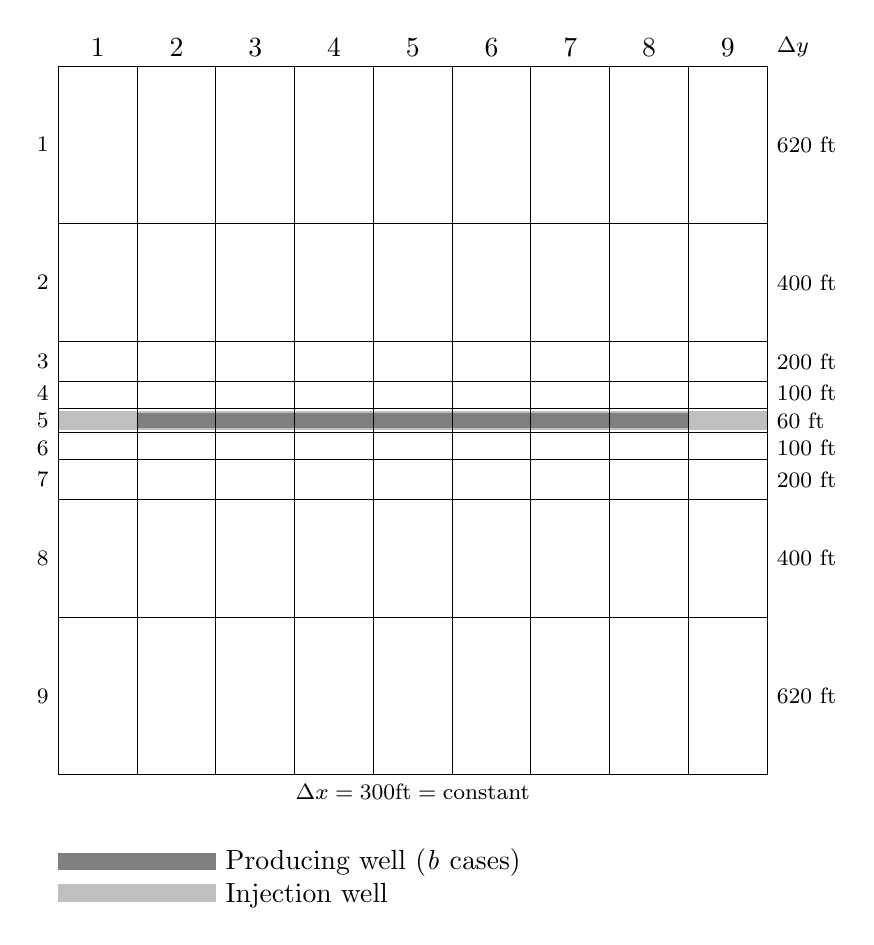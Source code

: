 % -*- root: ../../eclipse-data.tex -*-

\begin{tikzpicture}
  \draw[color=lightgray,fill=lightgray] (0,4.39) rectangle (9,4.61); % Injector
  \draw[color=lightgray,fill=gray] (1,4.40) rectangle (8,4.60); % Producer

  \draw[] (0,0) to (0,9) to (9,9) to (9,0) to (0,0);
  \foreach \x in {1,2,...,9} {
    \draw[] (\x,9) to (\x, 0);
    \node[anchor=south] at ($ (\x,9) - (.5,0) $) {\x};
  }

  \draw[] (0,2) to (9,2);
  \draw[] (0,7) to (9,7);

  \draw[] (0,3.5) to (9,3.5);
  \draw[] (0,5.5) to (9,5.5);

  \draw[] (0,4) to (9,4);
  \draw[] (0,5) to (9,5);

  \draw[] (0,4.35) to (9,4.35);
  \draw[] (0,4.65) to (9,4.65);

  \node[anchor=east] at (0,1,00) {\footnotesize 9};
  \node[anchor=east] at (0,2.75) {\footnotesize 8};
  \node[anchor=east] at (0,3.75) {\footnotesize 7};
  \node[anchor=east] at (0,4.15) {\footnotesize 6};
  \node[anchor=east] at (0,4.50) {\footnotesize 5};
  \node[anchor=east] at (0,4.85) {\footnotesize 4};
  \node[anchor=east] at (0,5.25) {\footnotesize 3};
  \node[anchor=east] at (0,6.25) {\footnotesize 2};
  \node[anchor=east] at (0,8.00) {\footnotesize 1};

  \node[anchor=west] at (9,1,00) {\footnotesize 620 ft};
  \node[anchor=west] at (9,2.75) {\footnotesize 400 ft};
  \node[anchor=west] at (9,3.75) {\footnotesize 200 ft};
  \node[anchor=west] at (9,4.15) {\footnotesize 100 ft};
  \node[anchor=west] at (9,4.50) {\footnotesize 60  ft};
  \node[anchor=west] at (9,4.85) {\footnotesize 100 ft};
  \node[anchor=west] at (9,5.25) {\footnotesize 200 ft};
  \node[anchor=west] at (9,6.25) {\footnotesize 400 ft};
  \node[anchor=west] at (9,8.00) {\footnotesize 620 ft};

  \node[anchor=south west] at (9,9) {\footnotesize $\Delta y$};
  \node[anchor=north] at (4.5,0) {\footnotesize $\Delta x = 300 \mathrm{ft} = \mathrm{constant}$};

  \draw[color=lightgray,fill=lightgray] (0,-1.39) rectangle (2,-1.61); % Injector
  \node[anchor=south west] at (2,-1.41) {Producing well (\emph{b} cases)};
  \draw[color=gray,fill=gray] (0,-1.00) rectangle (2,-1.20); % Producer
  \node[anchor=south west] at (2,-1.81) {Injection well};



\end{tikzpicture}
